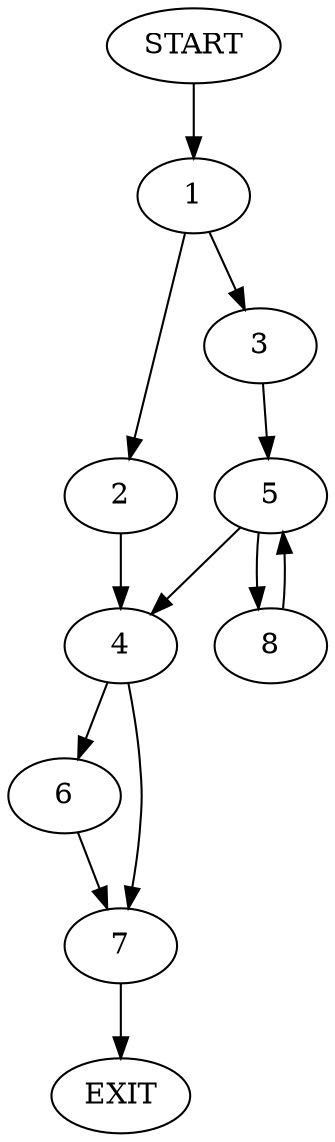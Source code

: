 digraph {
0 [label="START"]
9 [label="EXIT"]
0 -> 1
1 -> 2
1 -> 3
2 -> 4
3 -> 5
4 -> 6
4 -> 7
5 -> 8
5 -> 4
8 -> 5
6 -> 7
7 -> 9
}
